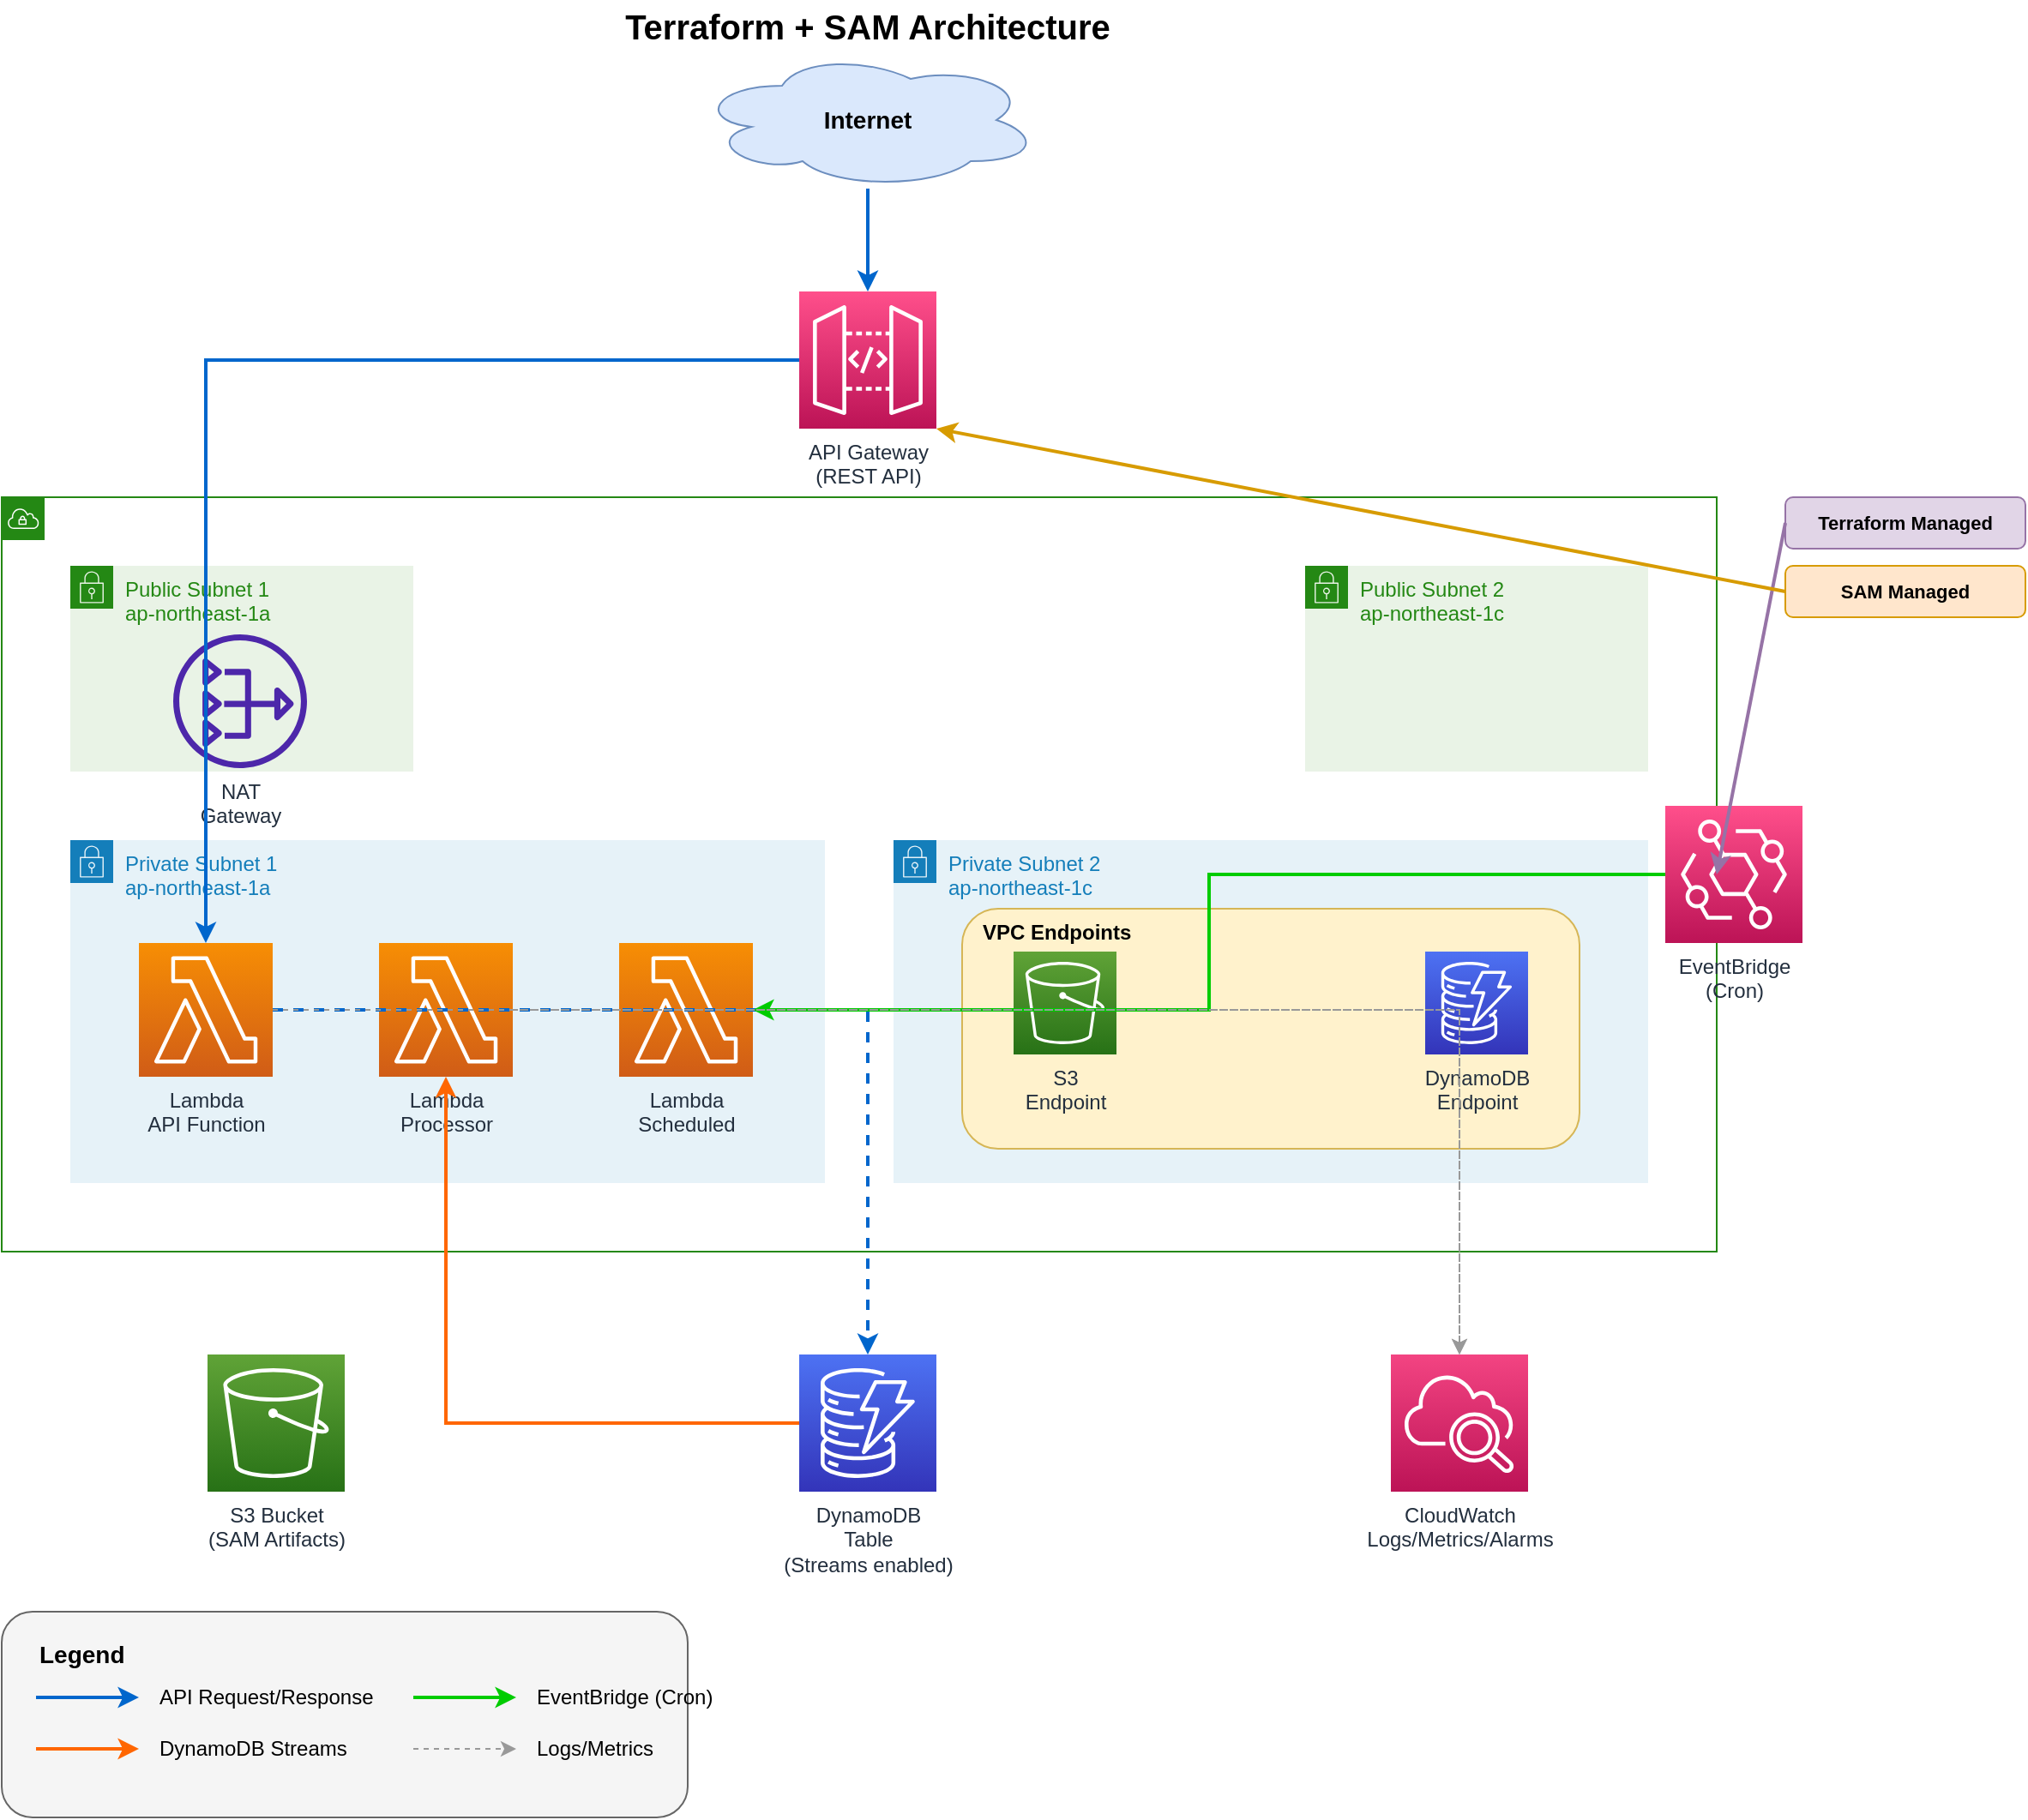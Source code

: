 <mxfile version="22.0.0">
  <diagram name="System Architecture" id="architecture">
    <mxGraphModel dx="1434" dy="844" grid="1" gridSize="10" guides="1" tooltips="1" connect="1" arrows="1" fold="1" page="1" pageScale="1" pageWidth="1169" pageHeight="827" math="0" shadow="0">
      <root>
        <mxCell id="0" />
        <mxCell id="1" parent="0" />

        <!-- Internet -->
        <mxCell id="internet" value="Internet" style="ellipse;shape=cloud;whiteSpace=wrap;html=1;fillColor=#dae8fc;strokeColor=#6c8ebf;fontSize=14;fontStyle=1" vertex="1" parent="1">
          <mxGeometry x="485" y="40" width="200" height="80" as="geometry" />
        </mxCell>

        <!-- API Gateway -->
        <mxCell id="apigw" value="API Gateway&lt;br&gt;(REST API)" style="sketch=0;points=[[0,0,0],[0.25,0,0],[0.5,0,0],[0.75,0,0],[1,0,0],[0,1,0],[0.25,1,0],[0.5,1,0],[0.75,1,0],[1,1,0],[0,0.25,0],[0,0.5,0],[0,0.75,0],[1,0.25,0],[1,0.5,0],[1,0.75,0]];outlineConnect=0;fontColor=#232F3E;gradientColor=#FF4F8B;gradientDirection=north;fillColor=#BC1356;strokeColor=#ffffff;dashed=0;verticalLabelPosition=bottom;verticalAlign=top;align=center;html=1;fontSize=12;fontStyle=0;aspect=fixed;shape=mxgraph.aws4.resourceIcon;resIcon=mxgraph.aws4.api_gateway;" vertex="1" parent="1">
          <mxGeometry x="545" y="180" width="80" height="80" as="geometry" />
        </mxCell>

        <!-- VPC -->
        <mxCell id="vpc" value="" style="points=[[0,0],[0.25,0],[0.5,0],[0.75,0],[1,0],[1,0.25],[1,0.5],[1,0.75],[1,1],[0.75,1],[0.5,1],[0.25,1],[0,1],[0,0.75],[0,0.5],[0,0.25]];outlineConnect=0;gradientColor=none;html=1;whiteSpace=wrap;fontSize=12;fontStyle=0;container=1;pointerEvents=0;collapsible=0;recursiveResize=0;shape=mxgraph.aws4.group;grIcon=mxgraph.aws4.group_vpc;strokeColor=#248814;fillColor=none;verticalAlign=top;align=left;spacingLeft=30;fontColor=#AAB7B8;dashed=0;" vertex="1" parent="1">
          <mxGeometry x="80" y="300" width="1000" height="440" as="geometry" />
        </mxCell>

        <!-- Public Subnets -->
        <mxCell id="public_subnet_1" value="Public Subnet 1&lt;br&gt;ap-northeast-1a" style="points=[[0,0],[0.25,0],[0.5,0],[0.75,0],[1,0],[1,0.25],[1,0.5],[1,0.75],[1,1],[0.75,1],[0.5,1],[0.25,1],[0,1],[0,0.75],[0,0.5],[0,0.25]];outlineConnect=0;gradientColor=none;html=1;whiteSpace=wrap;fontSize=12;fontStyle=0;container=1;pointerEvents=0;collapsible=0;recursiveResize=0;shape=mxgraph.aws4.group;grIcon=mxgraph.aws4.group_security_group;grStroke=0;strokeColor=#248814;fillColor=#E9F3E6;verticalAlign=top;align=left;spacingLeft=30;fontColor=#248814;dashed=0;" vertex="1" parent="vpc">
          <mxGeometry x="40" y="40" width="200" height="120" as="geometry" />
        </mxCell>

        <!-- NAT Gateway 1 -->
        <mxCell id="nat1" value="NAT&lt;br&gt;Gateway" style="sketch=0;outlineConnect=0;fontColor=#232F3E;gradientColor=none;fillColor=#4D27AA;strokeColor=none;dashed=0;verticalLabelPosition=bottom;verticalAlign=top;align=center;html=1;fontSize=12;fontStyle=0;aspect=fixed;pointerEvents=1;shape=mxgraph.aws4.nat_gateway;" vertex="1" parent="public_subnet_1">
          <mxGeometry x="60" y="40" width="78" height="78" as="geometry" />
        </mxCell>

        <mxCell id="public_subnet_2" value="Public Subnet 2&lt;br&gt;ap-northeast-1c" style="points=[[0,0],[0.25,0],[0.5,0],[0.75,0],[1,0],[1,0.25],[1,0.5],[1,0.75],[1,1],[0.75,1],[0.5,1],[0.25,1],[0,1],[0,0.75],[0,0.5],[0,0.25]];outlineConnect=0;gradientColor=none;html=1;whiteSpace=wrap;fontSize=12;fontStyle=0;container=1;pointerEvents=0;collapsible=0;recursiveResize=0;shape=mxgraph.aws4.group;grIcon=mxgraph.aws4.group_security_group;grStroke=0;strokeColor=#248814;fillColor=#E9F3E6;verticalAlign=top;align=left;spacingLeft=30;fontColor=#248814;dashed=0;" vertex="1" parent="vpc">
          <mxGeometry x="760" y="40" width="200" height="120" as="geometry" />
        </mxCell>

        <!-- Private Subnets -->
        <mxCell id="private_subnet_1" value="Private Subnet 1&lt;br&gt;ap-northeast-1a" style="points=[[0,0],[0.25,0],[0.5,0],[0.75,0],[1,0],[1,0.25],[1,0.5],[1,0.75],[1,1],[0.75,1],[0.5,1],[0.25,1],[0,1],[0,0.75],[0,0.5],[0,0.25]];outlineConnect=0;gradientColor=none;html=1;whiteSpace=wrap;fontSize=12;fontStyle=0;container=1;pointerEvents=0;collapsible=0;recursiveResize=0;shape=mxgraph.aws4.group;grIcon=mxgraph.aws4.group_security_group;grStroke=0;strokeColor=#147EBA;fillColor=#E6F2F8;verticalAlign=top;align=left;spacingLeft=30;fontColor=#147EBA;dashed=0;" vertex="1" parent="vpc">
          <mxGeometry x="40" y="200" width="440" height="200" as="geometry" />
        </mxCell>

        <!-- Lambda Functions in Private Subnet 1 -->
        <mxCell id="lambda_api" value="Lambda&lt;br&gt;API Function" style="sketch=0;points=[[0,0,0],[0.25,0,0],[0.5,0,0],[0.75,0,0],[1,0,0],[0,1,0],[0.25,1,0],[0.5,1,0],[0.75,1,0],[1,1,0],[0,0.25,0],[0,0.5,0],[0,0.75,0],[1,0.25,0],[1,0.5,0],[1,0.75,0]];outlineConnect=0;fontColor=#232F3E;gradientColor=#F78E04;gradientDirection=north;fillColor=#D05C17;strokeColor=#ffffff;dashed=0;verticalLabelPosition=bottom;verticalAlign=top;align=center;html=1;fontSize=12;fontStyle=0;aspect=fixed;shape=mxgraph.aws4.resourceIcon;resIcon=mxgraph.aws4.lambda;" vertex="1" parent="private_subnet_1">
          <mxGeometry x="40" y="60" width="78" height="78" as="geometry" />
        </mxCell>

        <mxCell id="lambda_processor" value="Lambda&lt;br&gt;Processor" style="sketch=0;points=[[0,0,0],[0.25,0,0],[0.5,0,0],[0.75,0,0],[1,0,0],[0,1,0],[0.25,1,0],[0.5,1,0],[0.75,1,0],[1,1,0],[0,0.25,0],[0,0.5,0],[0,0.75,0],[1,0.25,0],[1,0.5,0],[1,0.75,0]];outlineConnect=0;fontColor=#232F3E;gradientColor=#F78E04;gradientDirection=north;fillColor=#D05C17;strokeColor=#ffffff;dashed=0;verticalLabelPosition=bottom;verticalAlign=top;align=center;html=1;fontSize=12;fontStyle=0;aspect=fixed;shape=mxgraph.aws4.resourceIcon;resIcon=mxgraph.aws4.lambda;" vertex="1" parent="private_subnet_1">
          <mxGeometry x="180" y="60" width="78" height="78" as="geometry" />
        </mxCell>

        <mxCell id="lambda_scheduled" value="Lambda&lt;br&gt;Scheduled" style="sketch=0;points=[[0,0,0],[0.25,0,0],[0.5,0,0],[0.75,0,0],[1,0,0],[0,1,0],[0.25,1,0],[0.5,1,0],[0.75,1,0],[1,1,0],[0,0.25,0],[0,0.5,0],[0,0.75,0],[1,0.25,0],[1,0.5,0],[1,0.75,0]];outlineConnect=0;fontColor=#232F3E;gradientColor=#F78E04;gradientDirection=north;fillColor=#D05C17;strokeColor=#ffffff;dashed=0;verticalLabelPosition=bottom;verticalAlign=top;align=center;html=1;fontSize=12;fontStyle=0;aspect=fixed;shape=mxgraph.aws4.resourceIcon;resIcon=mxgraph.aws4.lambda;" vertex="1" parent="private_subnet_1">
          <mxGeometry x="320" y="60" width="78" height="78" as="geometry" />
        </mxCell>

        <mxCell id="private_subnet_2" value="Private Subnet 2&lt;br&gt;ap-northeast-1c" style="points=[[0,0],[0.25,0],[0.5,0],[0.75,0],[1,0],[1,0.25],[1,0.5],[1,0.75],[1,1],[0.75,1],[0.5,1],[0.25,1],[0,1],[0,0.75],[0,0.5],[0,0.25]];outlineConnect=0;gradientColor=none;html=1;whiteSpace=wrap;fontSize=12;fontStyle=0;container=1;pointerEvents=0;collapsible=0;recursiveResize=0;shape=mxgraph.aws4.group;grIcon=mxgraph.aws4.group_security_group;grStroke=0;strokeColor=#147EBA;fillColor=#E6F2F8;verticalAlign=top;align=left;spacingLeft=30;fontColor=#147EBA;dashed=0;" vertex="1" parent="vpc">
          <mxGeometry x="520" y="200" width="440" height="200" as="geometry" />
        </mxCell>

        <!-- VPC Endpoints -->
        <mxCell id="vpc_endpoint_group" value="VPC Endpoints" style="rounded=1;whiteSpace=wrap;html=1;fillColor=#fff2cc;strokeColor=#d6b656;verticalAlign=top;align=left;spacingLeft=10;fontStyle=1;fontSize=12;" vertex="1" parent="private_subnet_2">
          <mxGeometry x="40" y="40" width="360" height="140" as="geometry" />
        </mxCell>

        <mxCell id="vpc_endpoint_s3" value="S3&lt;br&gt;Endpoint" style="sketch=0;points=[[0,0,0],[0.25,0,0],[0.5,0,0],[0.75,0,0],[1,0,0],[0,1,0],[0.25,1,0],[0.5,1,0],[0.75,1,0],[1,1,0],[0,0.25,0],[0,0.5,0],[0,0.75,0],[1,0.25,0],[1,0.5,0],[1,0.75,0]];outlineConnect=0;fontColor=#232F3E;gradientColor=#60A337;gradientDirection=north;fillColor=#277116;strokeColor=#ffffff;dashed=0;verticalLabelPosition=bottom;verticalAlign=top;align=center;html=1;fontSize=12;fontStyle=0;aspect=fixed;shape=mxgraph.aws4.resourceIcon;resIcon=mxgraph.aws4.s3;" vertex="1" parent="private_subnet_2">
          <mxGeometry x="70" y="65" width="60" height="60" as="geometry" />
        </mxCell>

        <mxCell id="vpc_endpoint_dynamodb" value="DynamoDB&lt;br&gt;Endpoint" style="sketch=0;points=[[0,0,0],[0.25,0,0],[0.5,0,0],[0.75,0,0],[1,0,0],[0,1,0],[0.25,1,0],[0.5,1,0],[0.75,1,0],[1,1,0],[0,0.25,0],[0,0.5,0],[0,0.75,0],[1,0.25,0],[1,0.5,0],[1,0.75,0]];outlineConnect=0;fontColor=#232F3E;gradientColor=#4D72F3;gradientDirection=north;fillColor=#3334B9;strokeColor=#ffffff;dashed=0;verticalLabelPosition=bottom;verticalAlign=top;align=center;html=1;fontSize=12;fontStyle=0;aspect=fixed;shape=mxgraph.aws4.resourceIcon;resIcon=mxgraph.aws4.dynamodb;" vertex="1" parent="private_subnet_2">
          <mxGeometry x="310" y="65" width="60" height="60" as="geometry" />
        </mxCell>

        <!-- DynamoDB -->
        <mxCell id="dynamodb" value="DynamoDB&lt;br&gt;Table&lt;br&gt;(Streams enabled)" style="sketch=0;points=[[0,0,0],[0.25,0,0],[0.5,0,0],[0.75,0,0],[1,0,0],[0,1,0],[0.25,1,0],[0.5,1,0],[0.75,1,0],[1,1,0],[0,0.25,0],[0,0.5,0],[0,0.75,0],[1,0.25,0],[1,0.5,0],[1,0.75,0]];outlineConnect=0;fontColor=#232F3E;gradientColor=#4D72F3;gradientDirection=north;fillColor=#3334B9;strokeColor=#ffffff;dashed=0;verticalLabelPosition=bottom;verticalAlign=top;align=center;html=1;fontSize=12;fontStyle=0;aspect=fixed;shape=mxgraph.aws4.resourceIcon;resIcon=mxgraph.aws4.dynamodb;" vertex="1" parent="1">
          <mxGeometry x="545" y="800" width="80" height="80" as="geometry" />
        </mxCell>

        <!-- S3 -->
        <mxCell id="s3" value="S3 Bucket&lt;br&gt;(SAM Artifacts)" style="sketch=0;points=[[0,0,0],[0.25,0,0],[0.5,0,0],[0.75,0,0],[1,0,0],[0,1,0],[0.25,1,0],[0.5,1,0],[0.75,1,0],[1,1,0],[0,0.25,0],[0,0.5,0],[0,0.75,0],[1,0.25,0],[1,0.5,0],[1,0.75,0]];outlineConnect=0;fontColor=#232F3E;gradientColor=#60A337;gradientDirection=north;fillColor=#277116;strokeColor=#ffffff;dashed=0;verticalLabelPosition=bottom;verticalAlign=top;align=center;html=1;fontSize=12;fontStyle=0;aspect=fixed;shape=mxgraph.aws4.resourceIcon;resIcon=mxgraph.aws4.s3;" vertex="1" parent="1">
          <mxGeometry x="200" y="800" width="80" height="80" as="geometry" />
        </mxCell>

        <!-- CloudWatch -->
        <mxCell id="cloudwatch" value="CloudWatch&lt;br&gt;Logs/Metrics/Alarms" style="sketch=0;points=[[0,0,0],[0.25,0,0],[0.5,0,0],[0.75,0,0],[1,0,0],[0,1,0],[0.25,1,0],[0.5,1,0],[0.75,1,0],[1,1,0],[0,0.25,0],[0,0.5,0],[0,0.75,0],[1,0.25,0],[1,0.5,0],[1,0.75,0]];outlineConnect=0;fontColor=#232F3E;gradientColor=#F34482;gradientDirection=north;fillColor=#BC1356;strokeColor=#ffffff;dashed=0;verticalLabelPosition=bottom;verticalAlign=top;align=center;html=1;fontSize=12;fontStyle=0;aspect=fixed;shape=mxgraph.aws4.resourceIcon;resIcon=mxgraph.aws4.cloudwatch_2;" vertex="1" parent="1">
          <mxGeometry x="890" y="800" width="80" height="80" as="geometry" />
        </mxCell>

        <!-- EventBridge -->
        <mxCell id="eventbridge" value="EventBridge&lt;br&gt;(Cron)" style="sketch=0;points=[[0,0,0],[0.25,0,0],[0.5,0,0],[0.75,0,0],[1,0,0],[0,1,0],[0.25,1,0],[0.5,1,0],[0.75,1,0],[1,1,0],[0,0.25,0],[0,0.5,0],[0,0.75,0],[1,0.25,0],[1,0.5,0],[1,0.75,0]];outlineConnect=0;fontColor=#232F3E;gradientColor=#FF4F8B;gradientDirection=north;fillColor=#BC1356;strokeColor=#ffffff;dashed=0;verticalLabelPosition=bottom;verticalAlign=top;align=center;html=1;fontSize=12;fontStyle=0;aspect=fixed;shape=mxgraph.aws4.resourceIcon;resIcon=mxgraph.aws4.eventbridge;" vertex="1" parent="1">
          <mxGeometry x="1050" y="480" width="80" height="80" as="geometry" />
        </mxCell>

        <!-- Connections -->
        <mxCell id="conn1" style="edgeStyle=orthogonalEdgeStyle;rounded=0;orthogonalLoop=1;jettySize=auto;html=1;strokeWidth=2;strokeColor=#0066CC;" edge="1" parent="1" source="internet" target="apigw">
          <mxGeometry relative="1" as="geometry" />
        </mxCell>

        <mxCell id="conn2" style="edgeStyle=orthogonalEdgeStyle;rounded=0;orthogonalLoop=1;jettySize=auto;html=1;strokeWidth=2;strokeColor=#0066CC;" edge="1" parent="1" source="apigw" target="lambda_api">
          <mxGeometry relative="1" as="geometry" />
        </mxCell>

        <mxCell id="conn3" style="edgeStyle=orthogonalEdgeStyle;rounded=0;orthogonalLoop=1;jettySize=auto;html=1;strokeWidth=2;strokeColor=#0066CC;dashed=1;" edge="1" parent="1" source="lambda_api" target="dynamodb">
          <mxGeometry relative="1" as="geometry" />
        </mxCell>

        <mxCell id="conn4" style="edgeStyle=orthogonalEdgeStyle;rounded=0;orthogonalLoop=1;jettySize=auto;html=1;strokeWidth=2;strokeColor=#FF6600;" edge="1" parent="1" source="dynamodb" target="lambda_processor">
          <mxGeometry relative="1" as="geometry">
            <mxPoint x="585" y="880" as="sourcePoint" />
            <mxPoint x="299" y="639" as="targetPoint" />
          </mxGeometry>
        </mxCell>

        <mxCell id="conn5" style="edgeStyle=orthogonalEdgeStyle;rounded=0;orthogonalLoop=1;jettySize=auto;html=1;strokeWidth=2;strokeColor=#00CC00;" edge="1" parent="1" source="eventbridge" target="lambda_scheduled">
          <mxGeometry relative="1" as="geometry" />
        </mxCell>

        <mxCell id="conn6" style="edgeStyle=orthogonalEdgeStyle;rounded=0;orthogonalLoop=1;jettySize=auto;html=1;strokeWidth=1;strokeColor=#999999;dashed=1;" edge="1" parent="1" source="lambda_api" target="cloudwatch">
          <mxGeometry relative="1" as="geometry" />
        </mxCell>

        <mxCell id="conn7" style="edgeStyle=orthogonalEdgeStyle;rounded=0;orthogonalLoop=1;jettySize=auto;html=1;strokeWidth=1;strokeColor=#999999;dashed=1;" edge="1" parent="1" source="lambda_processor" target="cloudwatch">
          <mxGeometry relative="1" as="geometry" />
        </mxCell>

        <!-- Legend -->
        <mxCell id="legend_box" value="" style="rounded=1;whiteSpace=wrap;html=1;fillColor=#f5f5f5;strokeColor=#666666;fontColor=#333333;" vertex="1" parent="1">
          <mxGeometry x="80" y="950" width="400" height="120" as="geometry" />
        </mxCell>

        <mxCell id="legend_title" value="Legend" style="text;html=1;strokeColor=none;fillColor=none;align=left;verticalAlign=middle;whiteSpace=wrap;rounded=0;fontStyle=1;fontSize=14;" vertex="1" parent="1">
          <mxGeometry x="100" y="960" width="60" height="30" as="geometry" />
        </mxCell>

        <mxCell id="legend1" value="" style="endArrow=classic;html=1;strokeWidth=2;strokeColor=#0066CC;" edge="1" parent="1">
          <mxGeometry width="50" height="50" relative="1" as="geometry">
            <mxPoint x="100" y="1000" as="sourcePoint" />
            <mxPoint x="160" y="1000" as="targetPoint" />
          </mxGeometry>
        </mxCell>
        <mxCell id="legend1_text" value="API Request/Response" style="text;html=1;strokeColor=none;fillColor=none;align=left;verticalAlign=middle;whiteSpace=wrap;rounded=0;" vertex="1" parent="1">
          <mxGeometry x="170" y="985" width="150" height="30" as="geometry" />
        </mxCell>

        <mxCell id="legend2" value="" style="endArrow=classic;html=1;strokeWidth=2;strokeColor=#FF6600;" edge="1" parent="1">
          <mxGeometry width="50" height="50" relative="1" as="geometry">
            <mxPoint x="100" y="1030" as="sourcePoint" />
            <mxPoint x="160" y="1030" as="targetPoint" />
          </mxGeometry>
        </mxCell>
        <mxCell id="legend2_text" value="DynamoDB Streams" style="text;html=1;strokeColor=none;fillColor=none;align=left;verticalAlign=middle;whiteSpace=wrap;rounded=0;" vertex="1" parent="1">
          <mxGeometry x="170" y="1015" width="150" height="30" as="geometry" />
        </mxCell>

        <mxCell id="legend3" value="" style="endArrow=classic;html=1;strokeWidth=2;strokeColor=#00CC00;" edge="1" parent="1">
          <mxGeometry width="50" height="50" relative="1" as="geometry">
            <mxPoint x="320" y="1000" as="sourcePoint" />
            <mxPoint x="380" y="1000" as="targetPoint" />
          </mxGeometry>
        </mxCell>
        <mxCell id="legend3_text" value="EventBridge (Cron)" style="text;html=1;strokeColor=none;fillColor=none;align=left;verticalAlign=middle;whiteSpace=wrap;rounded=0;" vertex="1" parent="1">
          <mxGeometry x="390" y="985" width="150" height="30" as="geometry" />
        </mxCell>

        <mxCell id="legend4" value="" style="endArrow=classic;html=1;strokeWidth=1;strokeColor=#999999;dashed=1;" edge="1" parent="1">
          <mxGeometry width="50" height="50" relative="1" as="geometry">
            <mxPoint x="320" y="1030" as="sourcePoint" />
            <mxPoint x="380" y="1030" as="targetPoint" />
          </mxGeometry>
        </mxCell>
        <mxCell id="legend4_text" value="Logs/Metrics" style="text;html=1;strokeColor=none;fillColor=none;align=left;verticalAlign=middle;whiteSpace=wrap;rounded=0;" vertex="1" parent="1">
          <mxGeometry x="390" y="1015" width="150" height="30" as="geometry" />
        </mxCell>

        <!-- Title -->
        <mxCell id="title" value="Terraform + SAM Architecture" style="text;html=1;strokeColor=none;fillColor=none;align=center;verticalAlign=middle;whiteSpace=wrap;rounded=0;fontStyle=1;fontSize=20;" vertex="1" parent="1">
          <mxGeometry x="400" y="10" width="370" height="30" as="geometry" />
        </mxCell>

        <!-- Annotations -->
        <mxCell id="annotation1" value="Terraform Managed" style="rounded=1;whiteSpace=wrap;html=1;fillColor=#e1d5e7;strokeColor=#9673a6;fontStyle=1;fontSize=11;" vertex="1" parent="1">
          <mxGeometry x="1120" y="300" width="140" height="30" as="geometry" />
        </mxCell>

        <mxCell id="annotation2" value="SAM Managed" style="rounded=1;whiteSpace=wrap;html=1;fillColor=#ffe6cc;strokeColor=#d79b00;fontStyle=1;fontSize=11;" vertex="1" parent="1">
          <mxGeometry x="1120" y="340" width="140" height="30" as="geometry" />
        </mxCell>

        <mxCell id="tf_arrow" value="" style="endArrow=classic;html=1;strokeColor=#9673a6;strokeWidth=2;" edge="1" parent="1">
          <mxGeometry width="50" height="50" relative="1" as="geometry">
            <mxPoint x="1120" y="315" as="sourcePoint" />
            <mxPoint x="1080" y="520" as="targetPoint" />
          </mxGeometry>
        </mxCell>

        <mxCell id="sam_arrow" value="" style="endArrow=classic;html=1;strokeColor=#d79b00;strokeWidth=2;" edge="1" parent="1">
          <mxGeometry width="50" height="50" relative="1" as="geometry">
            <mxPoint x="1120" y="355" as="sourcePoint" />
            <mxPoint x="625" y="260" as="targetPoint" />
          </mxGeometry>
        </mxCell>

      </root>
    </mxGraphModel>
  </diagram>
</mxfile>
